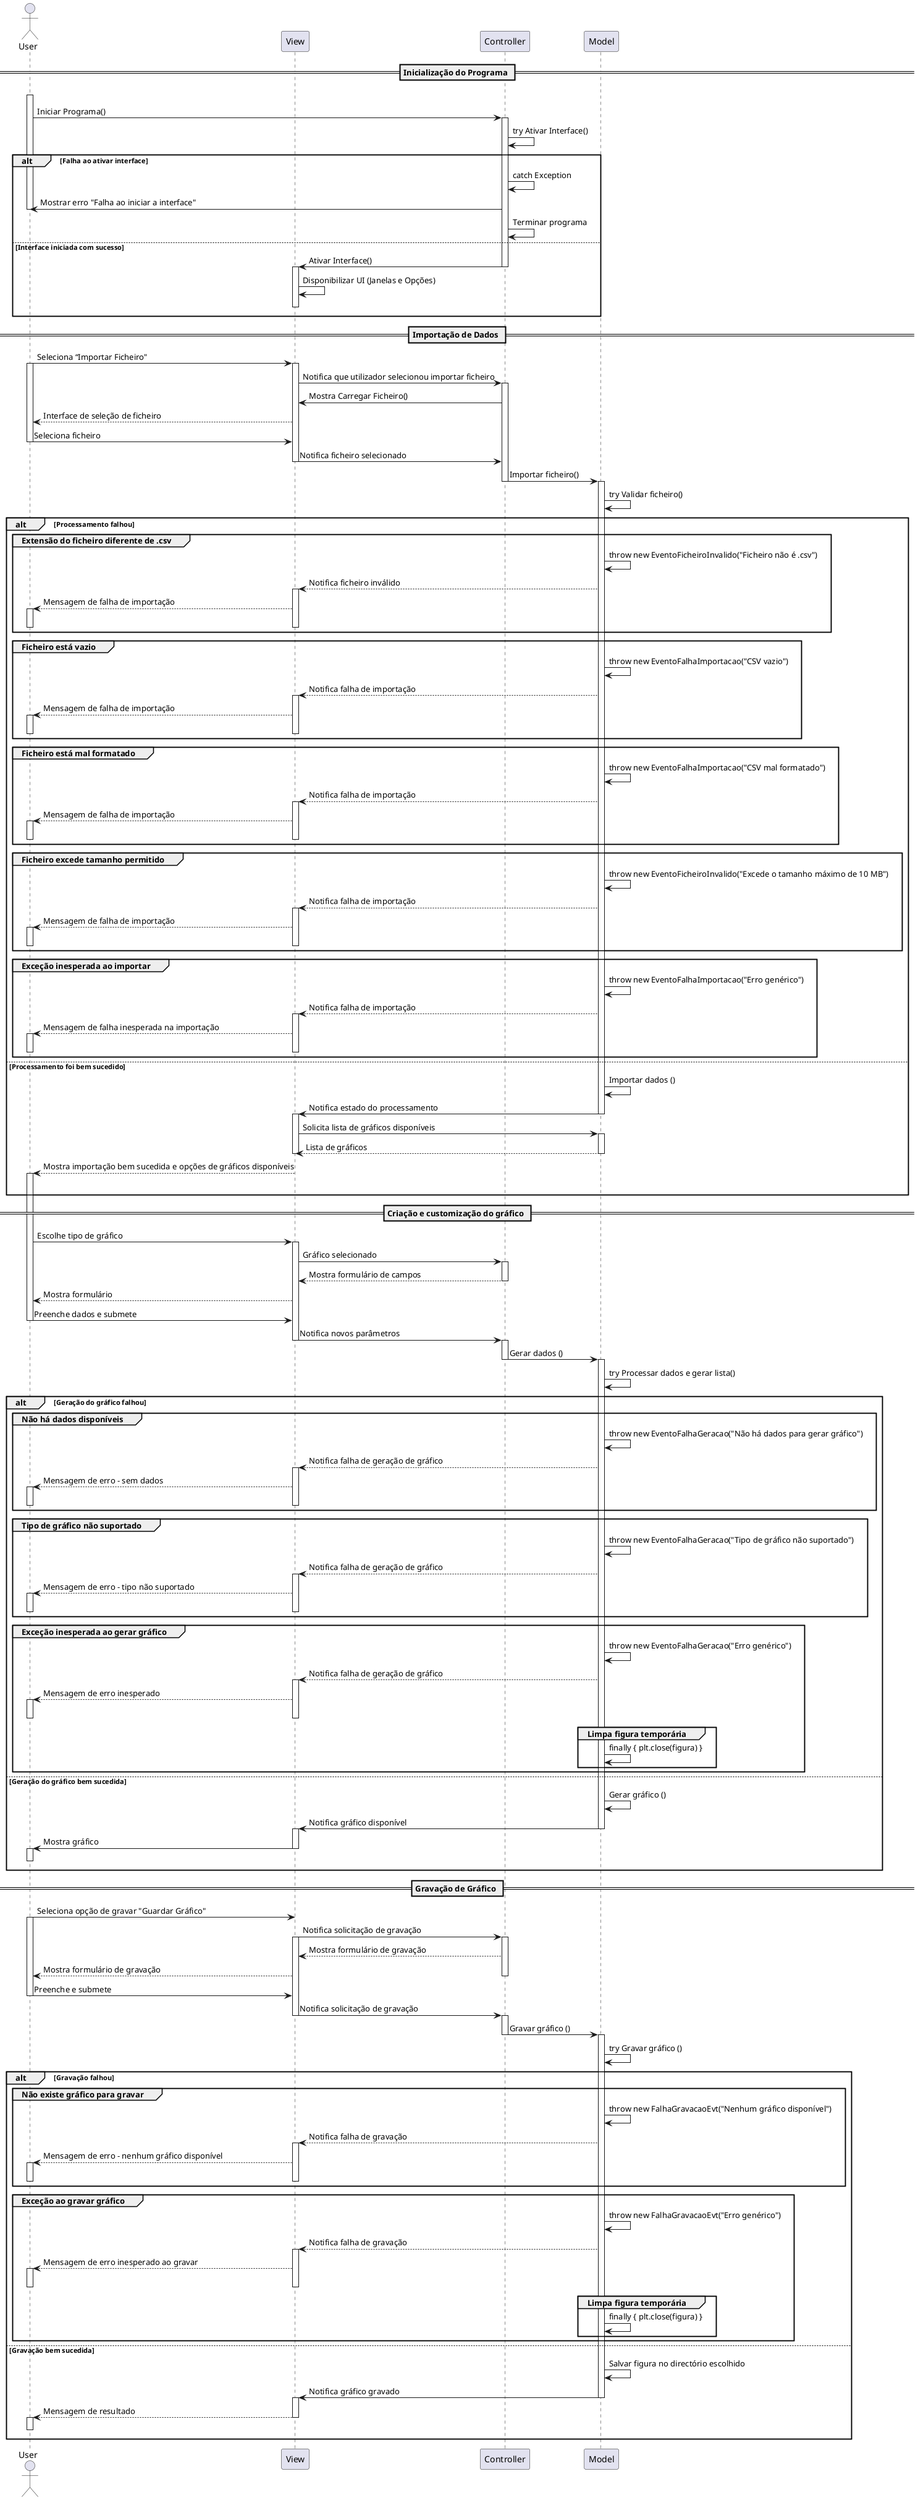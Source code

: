 @startuml

actor User
participant View
participant Controller
participant Model

== Inicialização do Programa ==
/'O passo abaixo existe apenas para que os pipes fiquem correctos'/
User-[hidden]->User 
activate User
User -> Controller : Iniciar Programa()

activate Controller

Controller -> Controller : try Ativar Interface()
alt Falha ao ativar interface
    Controller -> Controller : catch Exception
    Controller -> User : Mostrar erro "Falha ao iniciar a interface"
    deactivate User
    Controller -> Controller : Terminar programa
else Interface iniciada com sucesso
    Controller -> View : Ativar Interface()
    deactivate Controller
    activate View
    View -> View : Disponibilizar UI (Janelas e Opções)
    /'O passo abaixo existe apenas para que os pipes fiquem correctos'/
        View-[hidden]->View 
    deactivate View
end

== Importação de Dados ==
User -> View : Seleciona “Importar Ficheiro"
activate User
activate View
View -> Controller : Notifica que utilizador selecionou importar ficheiro
activate Controller
Controller -> View : Mostra Carregar Ficheiro()
View --> User: Interface de seleção de ficheiro
User -> View: Seleciona ficheiro
deactivate User
View -> Controller : Notifica ficheiro selecionado
deactivate View
Controller -> Model : Importar ficheiro()
deactivate Controller 
activate Model
Model -> Model: try Validar ficheiro() 

alt Processamento falhou
    group Extensão do ficheiro diferente de .csv
        Model -> Model : throw new EventoFicheiroInvalido("Ficheiro não é .csv")
        Model --> View: Notifica ficheiro inválido 
        activate View
        View --> User: Mensagem de falha de importação
        activate User
        deactivate User
        deactivate View
    end

    group Ficheiro está vazio 
        Model -> Model : throw new EventoFalhaImportacao("CSV vazio")
        Model --> View: Notifica falha de importação
        activate View
        View --> User: Mensagem de falha de importação
        activate User
        deactivate User
        deactivate View
    end

    group Ficheiro está mal formatado
        Model -> Model : throw new EventoFalhaImportacao("CSV mal formatado")
        Model --> View: Notifica falha de importação
        activate View
        View --> User: Mensagem de falha de importação
        activate User
        deactivate User
        deactivate View
    end

    group Ficheiro excede tamanho permitido
        Model -> Model : throw new EventoFicheiroInvalido("Excede o tamanho máximo de 10 MB")
        Model --> View: Notifica falha de importação
        activate View
        View --> User: Mensagem de falha de importação
        activate User
        deactivate User
        deactivate View
    end

    group Exceção inesperada ao importar
        Model -> Model : throw new EventoFalhaImportacao("Erro genérico")
        Model --> View: Notifica falha de importação 
        activate View
        View --> User: Mensagem de falha inesperada na importação
        activate User
        deactivate User
        deactivate View
    end
else Processamento foi bem sucedido
    Model -> Model : Importar dados ()
    Model -> View : Notifica estado do processamento
    deactivate Model   
    activate View
    View -> Model : Solicita lista de gráficos disponíveis
    activate Model
    Model --> View: Lista de gráficos 
    deactivate Model
    deactivate View
    View --> User: Mostra importação bem sucedida e opções de gráficos disponíveis
    activate User
    /'O passo abaixo existe apenas para que os pipes fiquem correctos'/
        User-[hidden]->User
end


== Criação e customização do gráfico ==
User -> View : Escolhe tipo de gráfico
activate View
View -> Controller : Gráfico selecionado
activate Controller
Controller --> View: Mostra formulário de campos
deactivate Controller
View --> User: Mostra formulário
User -> View: Preenche dados e submete
deactivate User
View -> Controller : Notifica novos parâmetros
deactivate View
activate Controller
Controller -> Model : Gerar dados ()
deactivate Controller
activate Model

Model -> Model: try Processar dados e gerar lista()

alt Geração do gráfico falhou

    group Não há dados disponíveis
        Model -> Model : throw new EventoFalhaGeracao("Não há dados para gerar gráfico")
        Model --> View : Notifica falha de geração de gráfico
        activate View
        View --> User : Mensagem de erro – sem dados
        activate User
        deactivate User
        deactivate View
    end

    group Tipo de gráfico não suportado
        Model -> Model : throw new EventoFalhaGeracao("Tipo de gráfico não suportado")
        Model --> View : Notifica falha de geração de gráfico
        activate View
        View --> User : Mensagem de erro – tipo não suportado
        activate User
        deactivate User
        deactivate View
    end

    group Exceção inesperada ao gerar gráfico
        Model -> Model : throw new EventoFalhaGeracao("Erro genérico")
        Model --> View : Notifica falha de geração de gráfico
        activate View
        View --> User : Mensagem de erro inesperado
        activate User
        deactivate User
        deactivate View

        group Limpa figura temporária
            Model -> Model : finally { plt.close(figura) }
        end
    end

else Geração do gráfico bem sucedida
    Model -> Model : Gerar gráfico ()
    Model -> View : Notifica gráfico disponível
    deactivate Model
    activate View
    View -> User : Mostra gráfico
    deactivate View
    activate User
    /'O passo abaixo existe apenas para que os pipes fiquem correctos'/
        User-[hidden]->User 
    deactivate User
end

== Gravação de Gráfico ==
User -> View : Seleciona opção de gravar "Guardar Gráfico" 
activate User
View -> Controller : Notifica solicitação de gravação
activate View
activate Controller
Controller --> View : Mostra formulário de gravação
View --> User : Mostra formulário de gravação
deactivate Controller
User -> View : Preenche e submete 
deactivate User
View -> Controller : Notifica solicitação de gravação
deactivate View
activate Controller
Controller -> Model : Gravar gráfico ()
deactivate Controller
activate Model

Model -> Model : try Gravar gráfico ()

alt Gravação falhou

    group Não existe gráfico para gravar
        Model -> Model : throw new FalhaGravacaoEvt("Nenhum gráfico disponível")
        Model --> View : Notifica falha de gravação
        activate View
        View --> User : Mensagem de erro – nenhum gráfico disponível
        activate User
        deactivate User
        deactivate View
    end

    group Exceção ao gravar gráfico
        Model -> Model : throw new FalhaGravacaoEvt("Erro genérico")
        Model --> View : Notifica falha de gravação
        activate View
        View --> User : Mensagem de erro inesperado ao gravar
        activate User
        deactivate User
        deactivate View

        group Limpa figura temporária
            Model -> Model : finally { plt.close(figura) }
        end
    end

else Gravação bem sucedida
    Model -> Model : Salvar figura no directório escolhido
    Model -> View : Notifica gráfico gravado
    deactivate Model
    activate View
    View --> User : Mensagem de resultado 
    deactivate View
    activate User
    /'O passo abaixo existe apenas para que os pipes fiquem correctos'/
        User-[hidden]->User 
    deactivate User
end

@enduml